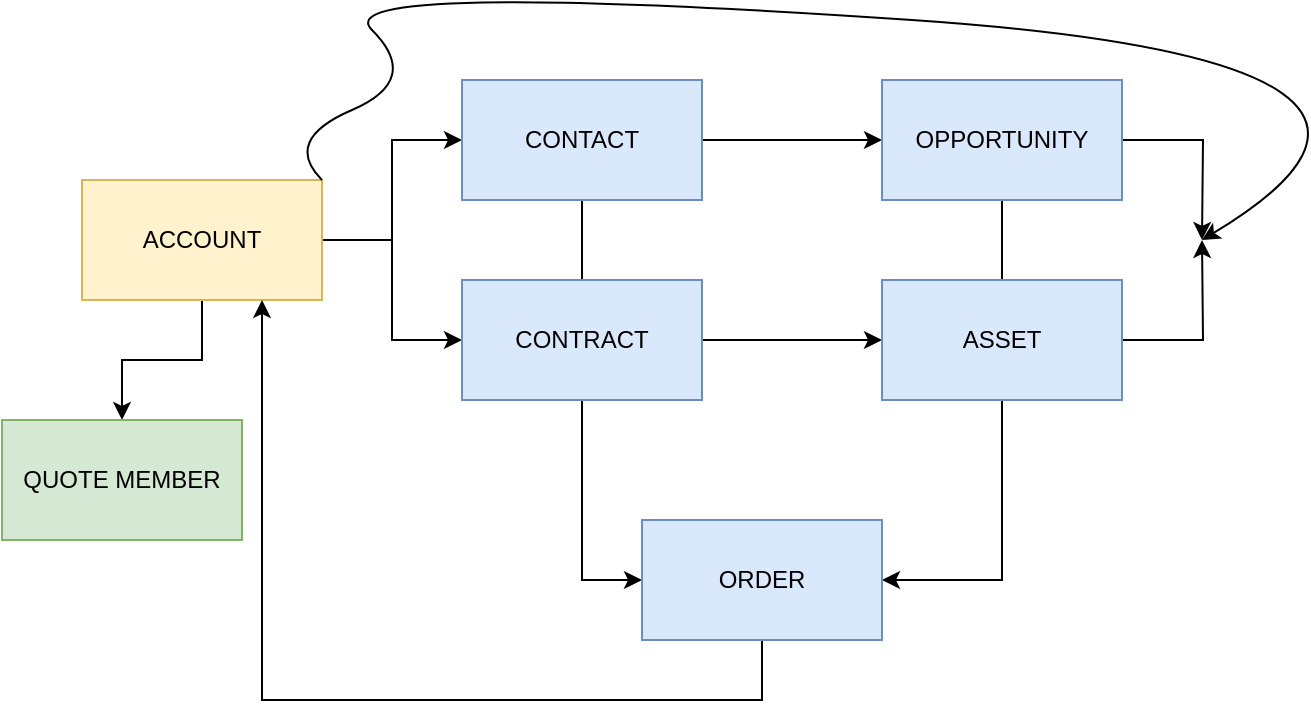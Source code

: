 <mxfile version="24.7.8">
  <diagram name="Página-1" id="YK-ig7AD2aSwV2ss6W18">
    <mxGraphModel dx="794" dy="446" grid="1" gridSize="10" guides="1" tooltips="1" connect="1" arrows="1" fold="1" page="1" pageScale="1" pageWidth="827" pageHeight="1169" math="0" shadow="0">
      <root>
        <mxCell id="0" />
        <mxCell id="1" parent="0" />
        <mxCell id="ksj_w1xIKO7h_LKjEYjP-4" style="edgeStyle=orthogonalEdgeStyle;rounded=0;orthogonalLoop=1;jettySize=auto;html=1;entryX=0;entryY=0.5;entryDx=0;entryDy=0;" edge="1" parent="1" source="ksj_w1xIKO7h_LKjEYjP-1" target="ksj_w1xIKO7h_LKjEYjP-3">
          <mxGeometry relative="1" as="geometry" />
        </mxCell>
        <mxCell id="ksj_w1xIKO7h_LKjEYjP-5" style="edgeStyle=orthogonalEdgeStyle;rounded=0;orthogonalLoop=1;jettySize=auto;html=1;entryX=0;entryY=0.5;entryDx=0;entryDy=0;" edge="1" parent="1" source="ksj_w1xIKO7h_LKjEYjP-1" target="ksj_w1xIKO7h_LKjEYjP-2">
          <mxGeometry relative="1" as="geometry" />
        </mxCell>
        <mxCell id="ksj_w1xIKO7h_LKjEYjP-9" style="edgeStyle=orthogonalEdgeStyle;rounded=0;orthogonalLoop=1;jettySize=auto;html=1;exitX=0.5;exitY=1;exitDx=0;exitDy=0;entryX=0.5;entryY=0;entryDx=0;entryDy=0;" edge="1" parent="1" source="ksj_w1xIKO7h_LKjEYjP-1" target="ksj_w1xIKO7h_LKjEYjP-8">
          <mxGeometry relative="1" as="geometry" />
        </mxCell>
        <mxCell id="ksj_w1xIKO7h_LKjEYjP-1" value="ACCOUNT" style="rounded=0;whiteSpace=wrap;html=1;fillColor=#fff2cc;strokeColor=#d6b656;" vertex="1" parent="1">
          <mxGeometry x="40" y="110" width="120" height="60" as="geometry" />
        </mxCell>
        <mxCell id="ksj_w1xIKO7h_LKjEYjP-11" style="edgeStyle=orthogonalEdgeStyle;rounded=0;orthogonalLoop=1;jettySize=auto;html=1;entryX=0;entryY=0.5;entryDx=0;entryDy=0;" edge="1" parent="1" source="ksj_w1xIKO7h_LKjEYjP-2" target="ksj_w1xIKO7h_LKjEYjP-7">
          <mxGeometry relative="1" as="geometry" />
        </mxCell>
        <mxCell id="ksj_w1xIKO7h_LKjEYjP-17" style="edgeStyle=orthogonalEdgeStyle;rounded=0;orthogonalLoop=1;jettySize=auto;html=1;entryX=0;entryY=0.5;entryDx=0;entryDy=0;exitX=0.5;exitY=1;exitDx=0;exitDy=0;" edge="1" parent="1" source="ksj_w1xIKO7h_LKjEYjP-3" target="ksj_w1xIKO7h_LKjEYjP-16">
          <mxGeometry relative="1" as="geometry" />
        </mxCell>
        <mxCell id="ksj_w1xIKO7h_LKjEYjP-2" value="CONTRACT" style="rounded=0;whiteSpace=wrap;html=1;fillColor=#dae8fc;strokeColor=#6c8ebf;" vertex="1" parent="1">
          <mxGeometry x="230" y="160" width="120" height="60" as="geometry" />
        </mxCell>
        <mxCell id="ksj_w1xIKO7h_LKjEYjP-10" style="edgeStyle=orthogonalEdgeStyle;rounded=0;orthogonalLoop=1;jettySize=auto;html=1;" edge="1" parent="1" source="ksj_w1xIKO7h_LKjEYjP-3" target="ksj_w1xIKO7h_LKjEYjP-6">
          <mxGeometry relative="1" as="geometry" />
        </mxCell>
        <mxCell id="ksj_w1xIKO7h_LKjEYjP-3" value="CONTACT" style="rounded=0;whiteSpace=wrap;html=1;fillColor=#dae8fc;strokeColor=#6c8ebf;" vertex="1" parent="1">
          <mxGeometry x="230" y="60" width="120" height="60" as="geometry" />
        </mxCell>
        <mxCell id="ksj_w1xIKO7h_LKjEYjP-13" style="edgeStyle=orthogonalEdgeStyle;rounded=0;orthogonalLoop=1;jettySize=auto;html=1;exitX=1;exitY=0.5;exitDx=0;exitDy=0;" edge="1" parent="1" source="ksj_w1xIKO7h_LKjEYjP-6">
          <mxGeometry relative="1" as="geometry">
            <mxPoint x="600" y="140" as="targetPoint" />
          </mxGeometry>
        </mxCell>
        <mxCell id="ksj_w1xIKO7h_LKjEYjP-18" style="edgeStyle=orthogonalEdgeStyle;rounded=0;orthogonalLoop=1;jettySize=auto;html=1;exitX=0.5;exitY=1;exitDx=0;exitDy=0;entryX=1;entryY=0.5;entryDx=0;entryDy=0;" edge="1" parent="1" source="ksj_w1xIKO7h_LKjEYjP-6" target="ksj_w1xIKO7h_LKjEYjP-16">
          <mxGeometry relative="1" as="geometry" />
        </mxCell>
        <mxCell id="ksj_w1xIKO7h_LKjEYjP-6" value="OPPORTUNITY" style="rounded=0;whiteSpace=wrap;html=1;fillColor=#dae8fc;strokeColor=#6c8ebf;" vertex="1" parent="1">
          <mxGeometry x="440" y="60" width="120" height="60" as="geometry" />
        </mxCell>
        <mxCell id="ksj_w1xIKO7h_LKjEYjP-14" style="edgeStyle=orthogonalEdgeStyle;rounded=0;orthogonalLoop=1;jettySize=auto;html=1;" edge="1" parent="1" source="ksj_w1xIKO7h_LKjEYjP-7">
          <mxGeometry relative="1" as="geometry">
            <mxPoint x="600" y="140" as="targetPoint" />
          </mxGeometry>
        </mxCell>
        <mxCell id="ksj_w1xIKO7h_LKjEYjP-7" value="ASSET" style="rounded=0;whiteSpace=wrap;html=1;fillColor=#dae8fc;strokeColor=#6c8ebf;" vertex="1" parent="1">
          <mxGeometry x="440" y="160" width="120" height="60" as="geometry" />
        </mxCell>
        <mxCell id="ksj_w1xIKO7h_LKjEYjP-8" value="QUOTE MEMBER" style="rounded=0;whiteSpace=wrap;html=1;fillColor=#d5e8d4;strokeColor=#82b366;" vertex="1" parent="1">
          <mxGeometry y="230" width="120" height="60" as="geometry" />
        </mxCell>
        <mxCell id="ksj_w1xIKO7h_LKjEYjP-15" value="" style="curved=1;endArrow=classic;html=1;rounded=0;exitX=1;exitY=0;exitDx=0;exitDy=0;" edge="1" parent="1" source="ksj_w1xIKO7h_LKjEYjP-1">
          <mxGeometry width="50" height="50" relative="1" as="geometry">
            <mxPoint x="160" y="60" as="sourcePoint" />
            <mxPoint x="600" y="140" as="targetPoint" />
            <Array as="points">
              <mxPoint x="140" y="90" />
              <mxPoint x="210" y="60" />
              <mxPoint x="160" y="10" />
              <mxPoint x="750" y="50" />
            </Array>
          </mxGeometry>
        </mxCell>
        <mxCell id="ksj_w1xIKO7h_LKjEYjP-20" style="edgeStyle=orthogonalEdgeStyle;rounded=0;orthogonalLoop=1;jettySize=auto;html=1;entryX=0.75;entryY=1;entryDx=0;entryDy=0;" edge="1" parent="1" source="ksj_w1xIKO7h_LKjEYjP-16" target="ksj_w1xIKO7h_LKjEYjP-1">
          <mxGeometry relative="1" as="geometry">
            <Array as="points">
              <mxPoint x="380" y="370" />
              <mxPoint x="130" y="370" />
            </Array>
          </mxGeometry>
        </mxCell>
        <mxCell id="ksj_w1xIKO7h_LKjEYjP-16" value="ORDER" style="rounded=0;whiteSpace=wrap;html=1;fillColor=#dae8fc;strokeColor=#6c8ebf;" vertex="1" parent="1">
          <mxGeometry x="320" y="280" width="120" height="60" as="geometry" />
        </mxCell>
      </root>
    </mxGraphModel>
  </diagram>
</mxfile>

